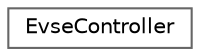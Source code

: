 digraph "Graphical Class Hierarchy"
{
 // LATEX_PDF_SIZE
  bgcolor="transparent";
  edge [fontname=Helvetica,fontsize=10,labelfontname=Helvetica,labelfontsize=10];
  node [fontname=Helvetica,fontsize=10,shape=box,height=0.2,width=0.4];
  rankdir="LR";
  Node0 [id="Node000000",label="EvseController",height=0.2,width=0.4,color="grey40", fillcolor="white", style="filled",URL="$class_evse_controller.html",tooltip=" "];
}
